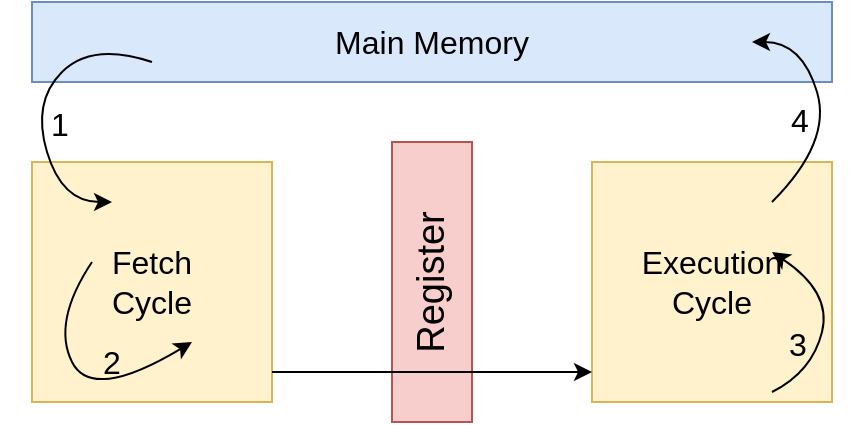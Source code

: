 <mxfile version="20.5.3" type="github">
  <diagram id="jI7hVdCSukzOemFauxM4" name="Page-1">
    <mxGraphModel dx="782" dy="728" grid="1" gridSize="10" guides="1" tooltips="1" connect="1" arrows="1" fold="1" page="1" pageScale="1" pageWidth="1100" pageHeight="850" math="0" shadow="0">
      <root>
        <mxCell id="0" />
        <mxCell id="1" parent="0" />
        <mxCell id="HdESObEHxrQG4koStMaI-2" value="&lt;font style=&quot;font-size: 16px;&quot;&gt;Main Memory&lt;/font&gt;" style="rounded=0;whiteSpace=wrap;html=1;fillColor=#dae8fc;strokeColor=#6c8ebf;" vertex="1" parent="1">
          <mxGeometry x="280" y="200" width="400" height="40" as="geometry" />
        </mxCell>
        <mxCell id="HdESObEHxrQG4koStMaI-3" value="&lt;div style=&quot;font-size: 16px;&quot;&gt;&lt;font style=&quot;font-size: 16px;&quot;&gt;Fetch &lt;br&gt;&lt;/font&gt;&lt;/div&gt;&lt;div style=&quot;font-size: 16px;&quot;&gt;&lt;font style=&quot;font-size: 16px;&quot;&gt;Cycle&lt;br&gt;&lt;/font&gt;&lt;/div&gt;" style="whiteSpace=wrap;html=1;aspect=fixed;fillColor=#fff2cc;strokeColor=#d6b656;" vertex="1" parent="1">
          <mxGeometry x="280" y="280" width="120" height="120" as="geometry" />
        </mxCell>
        <mxCell id="HdESObEHxrQG4koStMaI-4" value="&lt;div style=&quot;font-size: 16px;&quot;&gt;Execution&lt;/div&gt;&lt;div style=&quot;font-size: 16px;&quot;&gt;Cycle&lt;br style=&quot;font-size: 16px;&quot;&gt;&lt;/div&gt;" style="whiteSpace=wrap;html=1;aspect=fixed;fontSize=16;fillColor=#fff2cc;strokeColor=#d6b656;" vertex="1" parent="1">
          <mxGeometry x="560" y="280" width="120" height="120" as="geometry" />
        </mxCell>
        <mxCell id="HdESObEHxrQG4koStMaI-5" value="" style="rounded=0;whiteSpace=wrap;html=1;fillColor=#f8cecc;strokeColor=#b85450;" vertex="1" parent="1">
          <mxGeometry x="460" y="270" width="40" height="140" as="geometry" />
        </mxCell>
        <mxCell id="HdESObEHxrQG4koStMaI-6" value="Register" style="text;html=1;strokeColor=none;fillColor=none;align=center;verticalAlign=middle;whiteSpace=wrap;rounded=0;rotation=-90;fontSize=19;" vertex="1" parent="1">
          <mxGeometry x="450" y="325" width="60" height="30" as="geometry" />
        </mxCell>
        <mxCell id="HdESObEHxrQG4koStMaI-7" value="" style="endArrow=classic;html=1;rounded=0;fontSize=16;entryX=0;entryY=0.875;entryDx=0;entryDy=0;entryPerimeter=0;exitX=1;exitY=0.875;exitDx=0;exitDy=0;exitPerimeter=0;" edge="1" parent="1" source="HdESObEHxrQG4koStMaI-3" target="HdESObEHxrQG4koStMaI-4">
          <mxGeometry width="50" height="50" relative="1" as="geometry">
            <mxPoint x="380" y="430" as="sourcePoint" />
            <mxPoint x="430" y="360" as="targetPoint" />
          </mxGeometry>
        </mxCell>
        <mxCell id="HdESObEHxrQG4koStMaI-10" value="" style="curved=1;endArrow=classic;html=1;rounded=0;fontSize=16;" edge="1" parent="1">
          <mxGeometry width="50" height="50" relative="1" as="geometry">
            <mxPoint x="340" y="230" as="sourcePoint" />
            <mxPoint x="320" y="300" as="targetPoint" />
            <Array as="points">
              <mxPoint x="310" y="220" />
              <mxPoint x="280" y="250" />
              <mxPoint x="295" y="300" />
            </Array>
          </mxGeometry>
        </mxCell>
        <mxCell id="HdESObEHxrQG4koStMaI-11" value="" style="curved=1;endArrow=classic;html=1;rounded=0;fontSize=16;" edge="1" parent="1">
          <mxGeometry width="50" height="50" relative="1" as="geometry">
            <mxPoint x="310" y="330" as="sourcePoint" />
            <mxPoint x="360" y="370" as="targetPoint" />
            <Array as="points">
              <mxPoint x="290" y="360" />
              <mxPoint x="310" y="400" />
            </Array>
          </mxGeometry>
        </mxCell>
        <mxCell id="HdESObEHxrQG4koStMaI-12" value="" style="curved=1;endArrow=classic;html=1;rounded=0;fontSize=16;" edge="1" parent="1">
          <mxGeometry width="50" height="50" relative="1" as="geometry">
            <mxPoint x="650" y="300" as="sourcePoint" />
            <mxPoint x="640" y="220" as="targetPoint" />
            <Array as="points">
              <mxPoint x="650" y="300" />
              <mxPoint x="680" y="270" />
              <mxPoint x="665" y="220" />
            </Array>
          </mxGeometry>
        </mxCell>
        <mxCell id="HdESObEHxrQG4koStMaI-13" value="" style="curved=1;endArrow=classic;html=1;rounded=0;fontSize=16;" edge="1" parent="1">
          <mxGeometry width="50" height="50" relative="1" as="geometry">
            <mxPoint x="650" y="395" as="sourcePoint" />
            <mxPoint x="650" y="325" as="targetPoint" />
            <Array as="points">
              <mxPoint x="670" y="385" />
              <mxPoint x="680" y="345" />
            </Array>
          </mxGeometry>
        </mxCell>
        <mxCell id="HdESObEHxrQG4koStMaI-14" value="1" style="text;html=1;strokeColor=none;fillColor=none;align=center;verticalAlign=middle;whiteSpace=wrap;rounded=0;fontSize=16;" vertex="1" parent="1">
          <mxGeometry x="264" y="246" width="60" height="30" as="geometry" />
        </mxCell>
        <mxCell id="HdESObEHxrQG4koStMaI-15" value="2" style="text;html=1;strokeColor=none;fillColor=none;align=center;verticalAlign=middle;whiteSpace=wrap;rounded=0;fontSize=16;" vertex="1" parent="1">
          <mxGeometry x="290" y="365" width="60" height="30" as="geometry" />
        </mxCell>
        <mxCell id="HdESObEHxrQG4koStMaI-16" value="3" style="text;html=1;strokeColor=none;fillColor=none;align=center;verticalAlign=middle;whiteSpace=wrap;rounded=0;fontSize=16;" vertex="1" parent="1">
          <mxGeometry x="633" y="356" width="60" height="30" as="geometry" />
        </mxCell>
        <mxCell id="HdESObEHxrQG4koStMaI-17" value="4" style="text;html=1;strokeColor=none;fillColor=none;align=center;verticalAlign=middle;whiteSpace=wrap;rounded=0;fontSize=16;" vertex="1" parent="1">
          <mxGeometry x="634" y="244" width="60" height="30" as="geometry" />
        </mxCell>
      </root>
    </mxGraphModel>
  </diagram>
</mxfile>
